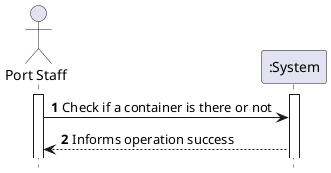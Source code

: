 @startuml
autonumber
hide footbox

actor "Port Staff" as PORTSTAFF
participant ":System" as SYSTEM
activate SYSTEM
activate PORTSTAFF

PORTSTAFF -> SYSTEM : Check if a container is there or not

SYSTEM --> PORTSTAFF: Informs operation success
@enduml